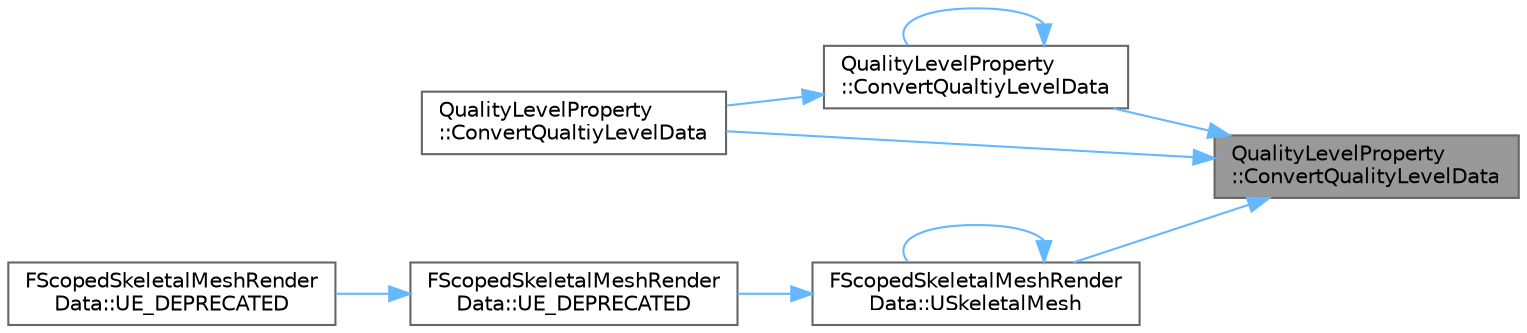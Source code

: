 digraph "QualityLevelProperty::ConvertQualityLevelData"
{
 // INTERACTIVE_SVG=YES
 // LATEX_PDF_SIZE
  bgcolor="transparent";
  edge [fontname=Helvetica,fontsize=10,labelfontname=Helvetica,labelfontsize=10];
  node [fontname=Helvetica,fontsize=10,shape=box,height=0.2,width=0.4];
  rankdir="RL";
  Node1 [id="Node000001",label="QualityLevelProperty\l::ConvertQualityLevelData",height=0.2,width=0.4,color="gray40", fillcolor="grey60", style="filled", fontcolor="black",tooltip=" "];
  Node1 -> Node2 [id="edge1_Node000001_Node000002",dir="back",color="steelblue1",style="solid",tooltip=" "];
  Node2 [id="Node000002",label="QualityLevelProperty\l::ConvertQualtiyLevelData",height=0.2,width=0.4,color="grey40", fillcolor="white", style="filled",URL="$dd/d16/namespaceQualityLevelProperty.html#aecc64a2577c3d860f08d085a44ce68a3",tooltip=" "];
  Node2 -> Node2 [id="edge2_Node000002_Node000002",dir="back",color="steelblue1",style="solid",tooltip=" "];
  Node2 -> Node3 [id="edge3_Node000002_Node000003",dir="back",color="steelblue1",style="solid",tooltip=" "];
  Node3 [id="Node000003",label="QualityLevelProperty\l::ConvertQualtiyLevelData",height=0.2,width=0.4,color="grey40", fillcolor="white", style="filled",URL="$dd/d16/namespaceQualityLevelProperty.html#adb8e7e5a343b630ea64145968108c074",tooltip=" "];
  Node1 -> Node3 [id="edge4_Node000001_Node000003",dir="back",color="steelblue1",style="solid",tooltip=" "];
  Node1 -> Node4 [id="edge5_Node000001_Node000004",dir="back",color="steelblue1",style="solid",tooltip=" "];
  Node4 [id="Node000004",label="FScopedSkeletalMeshRender\lData::USkeletalMesh",height=0.2,width=0.4,color="grey40", fillcolor="white", style="filled",URL="$dd/dbf/structFScopedSkeletalMeshRenderData.html#af8544166192af14b9382228a280356c2",tooltip=" "];
  Node4 -> Node5 [id="edge6_Node000004_Node000005",dir="back",color="steelblue1",style="solid",tooltip=" "];
  Node5 [id="Node000005",label="FScopedSkeletalMeshRender\lData::UE_DEPRECATED",height=0.2,width=0.4,color="grey40", fillcolor="white", style="filled",URL="$dd/dbf/structFScopedSkeletalMeshRenderData.html#a628cfb98bf58b7c8f29c24fc1c11b6d5",tooltip=" "];
  Node5 -> Node6 [id="edge7_Node000005_Node000006",dir="back",color="steelblue1",style="solid",tooltip=" "];
  Node6 [id="Node000006",label="FScopedSkeletalMeshRender\lData::UE_DEPRECATED",height=0.2,width=0.4,color="grey40", fillcolor="white", style="filled",URL="$dd/dbf/structFScopedSkeletalMeshRenderData.html#aaf04f6fcf778d8814c798e63d777a3a3",tooltip=" "];
  Node4 -> Node4 [id="edge8_Node000004_Node000004",dir="back",color="steelblue1",style="solid",tooltip=" "];
}
